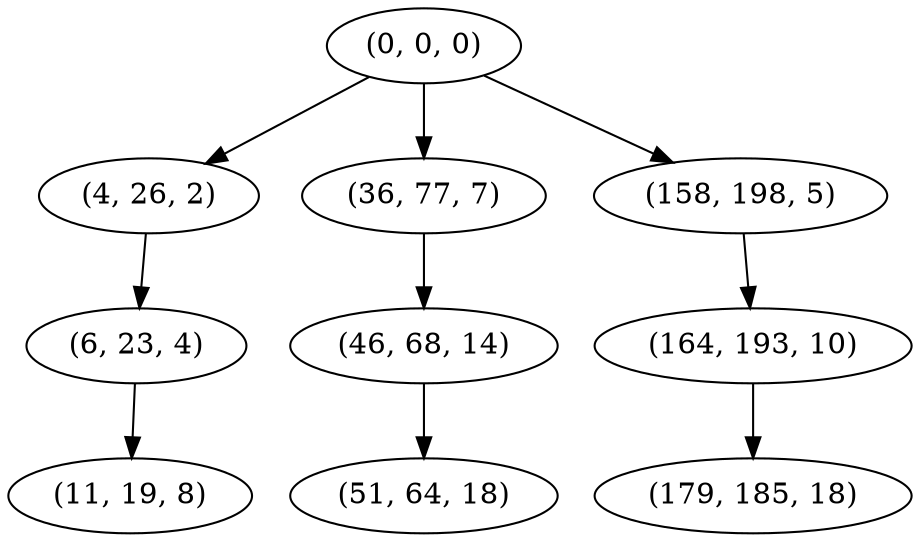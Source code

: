 digraph tree {
    "(0, 0, 0)";
    "(4, 26, 2)";
    "(6, 23, 4)";
    "(11, 19, 8)";
    "(36, 77, 7)";
    "(46, 68, 14)";
    "(51, 64, 18)";
    "(158, 198, 5)";
    "(164, 193, 10)";
    "(179, 185, 18)";
    "(0, 0, 0)" -> "(4, 26, 2)";
    "(0, 0, 0)" -> "(36, 77, 7)";
    "(0, 0, 0)" -> "(158, 198, 5)";
    "(4, 26, 2)" -> "(6, 23, 4)";
    "(6, 23, 4)" -> "(11, 19, 8)";
    "(36, 77, 7)" -> "(46, 68, 14)";
    "(46, 68, 14)" -> "(51, 64, 18)";
    "(158, 198, 5)" -> "(164, 193, 10)";
    "(164, 193, 10)" -> "(179, 185, 18)";
}
